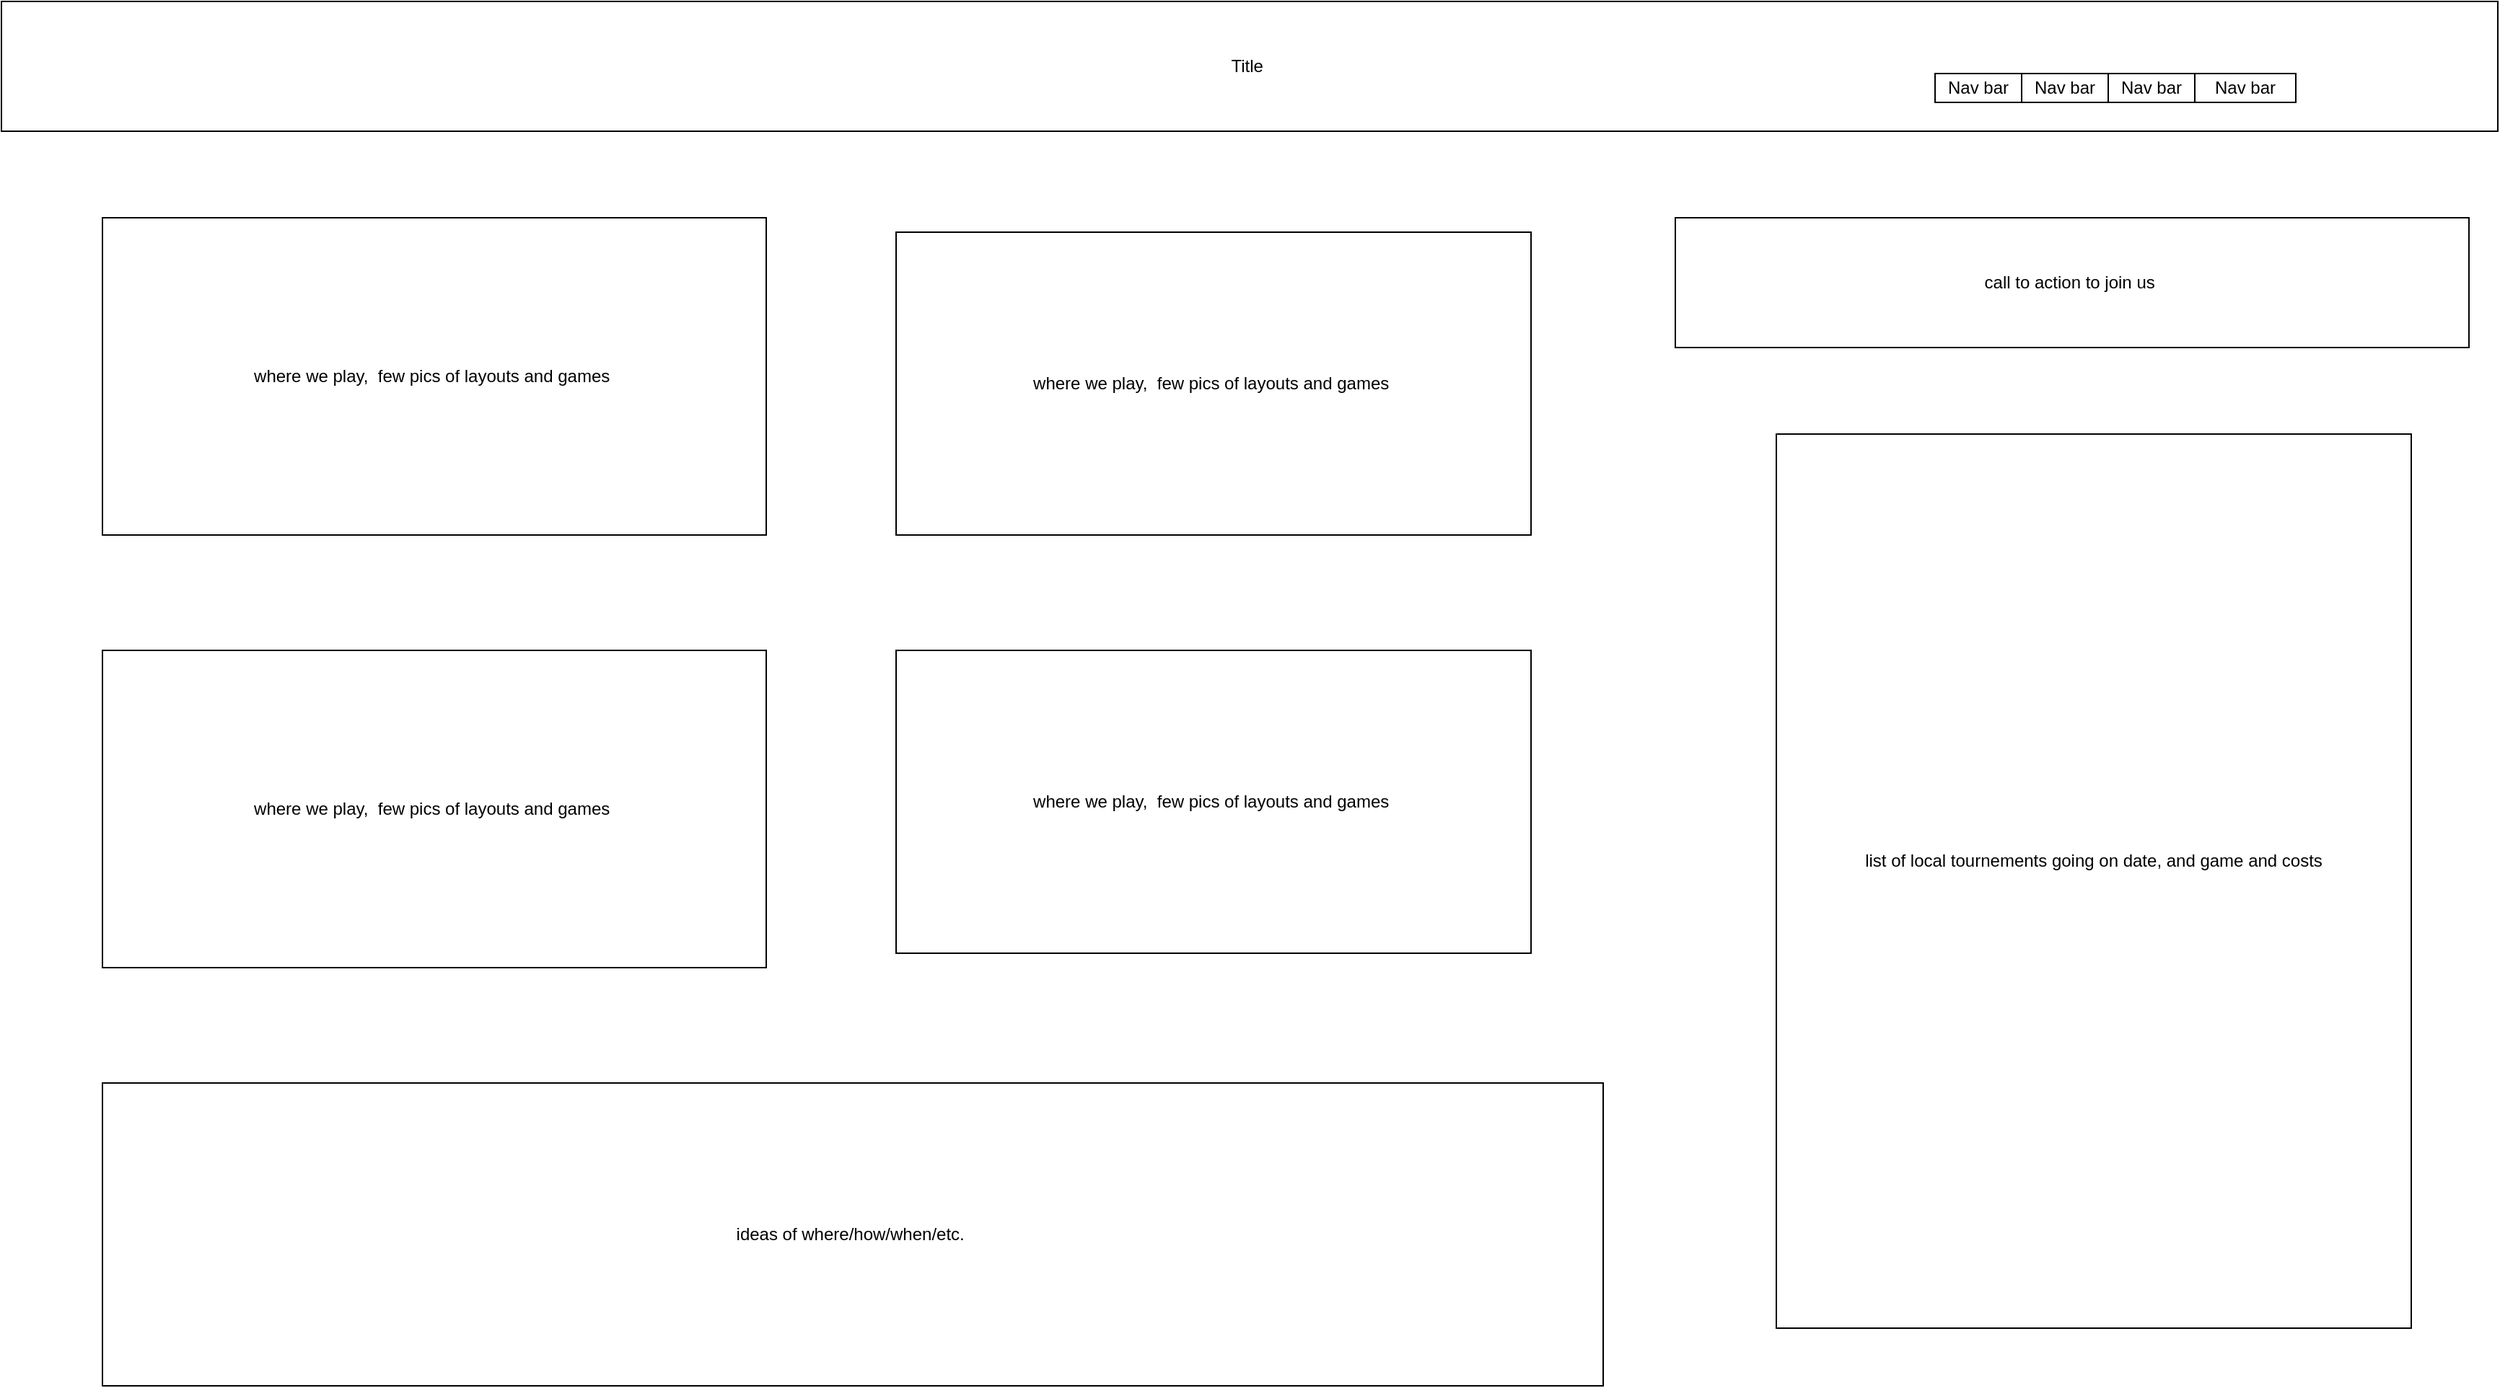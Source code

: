 <mxfile version="28.0.7">
  <diagram name="Page-1" id="PJX9JKJy5KzWJc68_nqa">
    <mxGraphModel dx="1901" dy="1036" grid="1" gridSize="10" guides="1" tooltips="1" connect="1" arrows="1" fold="1" page="1" pageScale="1" pageWidth="850" pageHeight="1100" math="0" shadow="0">
      <root>
        <mxCell id="0" />
        <mxCell id="1" parent="0" />
        <mxCell id="8NNf2UId70UZPEbqITqU-1" value="Title&amp;nbsp;" style="rounded=0;whiteSpace=wrap;html=1;" vertex="1" parent="1">
          <mxGeometry y="10" width="1730" height="90" as="geometry" />
        </mxCell>
        <mxCell id="8NNf2UId70UZPEbqITqU-2" value="Nav bar" style="rounded=0;whiteSpace=wrap;html=1;" vertex="1" parent="1">
          <mxGeometry x="1400" y="60" width="60" height="20" as="geometry" />
        </mxCell>
        <mxCell id="8NNf2UId70UZPEbqITqU-3" value="Nav bar" style="rounded=0;whiteSpace=wrap;html=1;" vertex="1" parent="1">
          <mxGeometry x="1460" y="60" width="60" height="20" as="geometry" />
        </mxCell>
        <mxCell id="8NNf2UId70UZPEbqITqU-4" value="Nav bar" style="rounded=0;whiteSpace=wrap;html=1;" vertex="1" parent="1">
          <mxGeometry x="1520" y="60" width="70" height="20" as="geometry" />
        </mxCell>
        <mxCell id="8NNf2UId70UZPEbqITqU-5" value="Nav bar" style="rounded=0;whiteSpace=wrap;html=1;" vertex="1" parent="1">
          <mxGeometry x="1340" y="60" width="60" height="20" as="geometry" />
        </mxCell>
        <mxCell id="8NNf2UId70UZPEbqITqU-18" value="call to action to join us&amp;nbsp;" style="rounded=0;whiteSpace=wrap;html=1;" vertex="1" parent="1">
          <mxGeometry x="1160" y="160" width="550" height="90" as="geometry" />
        </mxCell>
        <mxCell id="8NNf2UId70UZPEbqITqU-28" value="where we play,&amp;nbsp; few pics of layouts and games&amp;nbsp;" style="rounded=0;whiteSpace=wrap;html=1;" vertex="1" parent="1">
          <mxGeometry x="70" y="160" width="460" height="220" as="geometry" />
        </mxCell>
        <mxCell id="8NNf2UId70UZPEbqITqU-29" value="ideas of where/how/when/etc.&amp;nbsp;" style="rounded=0;whiteSpace=wrap;html=1;" vertex="1" parent="1">
          <mxGeometry x="70" y="760" width="1040" height="210" as="geometry" />
        </mxCell>
        <mxCell id="8NNf2UId70UZPEbqITqU-30" value="where we play,&amp;nbsp; few pics of layouts and games&amp;nbsp;" style="rounded=0;whiteSpace=wrap;html=1;" vertex="1" parent="1">
          <mxGeometry x="620" y="170" width="440" height="210" as="geometry" />
        </mxCell>
        <mxCell id="8NNf2UId70UZPEbqITqU-31" value="list of local tournements going on date, and game and costs&lt;div&gt;&lt;br&gt;&lt;/div&gt;&lt;div&gt;&lt;br&gt;&lt;/div&gt;" style="rounded=0;whiteSpace=wrap;html=1;" vertex="1" parent="1">
          <mxGeometry x="1230" y="310" width="440" height="620" as="geometry" />
        </mxCell>
        <mxCell id="8NNf2UId70UZPEbqITqU-32" value="where we play,&amp;nbsp; few pics of layouts and games&amp;nbsp;" style="rounded=0;whiteSpace=wrap;html=1;" vertex="1" parent="1">
          <mxGeometry x="70" y="460" width="460" height="220" as="geometry" />
        </mxCell>
        <mxCell id="8NNf2UId70UZPEbqITqU-33" value="where we play,&amp;nbsp; few pics of layouts and games&amp;nbsp;" style="rounded=0;whiteSpace=wrap;html=1;" vertex="1" parent="1">
          <mxGeometry x="620" y="460" width="440" height="210" as="geometry" />
        </mxCell>
      </root>
    </mxGraphModel>
  </diagram>
</mxfile>
